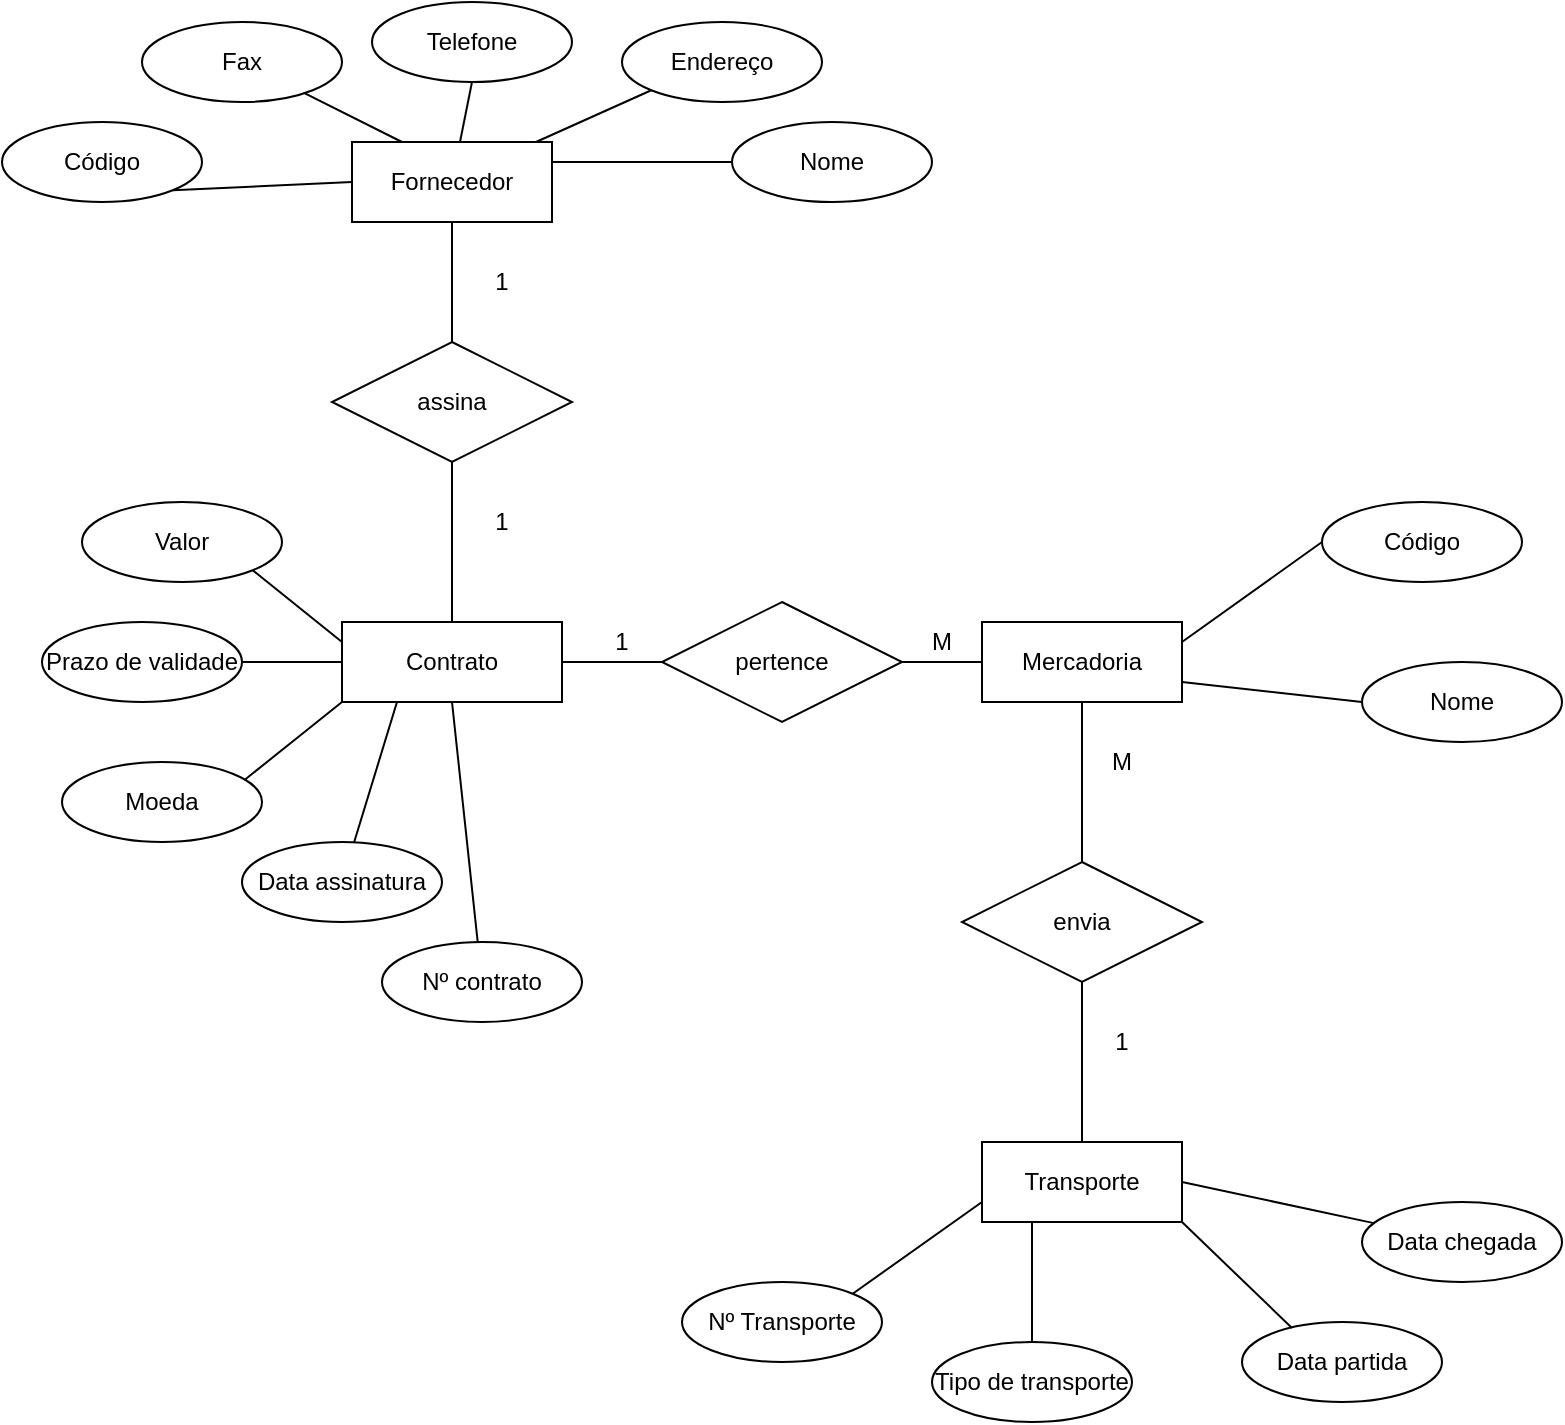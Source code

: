 <mxfile version="14.6.9" type="github">
  <diagram id="R2lEEEUBdFMjLlhIrx00" name="Page-1">
    <mxGraphModel dx="1422" dy="762" grid="1" gridSize="10" guides="1" tooltips="1" connect="1" arrows="1" fold="1" page="1" pageScale="1" pageWidth="850" pageHeight="1100" math="0" shadow="0" extFonts="Permanent Marker^https://fonts.googleapis.com/css?family=Permanent+Marker">
      <root>
        <mxCell id="0" />
        <mxCell id="1" parent="0" />
        <mxCell id="aY1VXk2B5gPlkpk_qp6a-1" value="Contrato" style="whiteSpace=wrap;html=1;align=center;" parent="1" vertex="1">
          <mxGeometry x="180" y="320" width="110" height="40" as="geometry" />
        </mxCell>
        <mxCell id="A1iUQTO0Adb4exHNpf4P-2" value="" style="endArrow=none;html=1;entryX=0.5;entryY=1;entryDx=0;entryDy=0;exitX=0.5;exitY=0;exitDx=0;exitDy=0;startArrow=none;" parent="1" source="A1iUQTO0Adb4exHNpf4P-10" target="A1iUQTO0Adb4exHNpf4P-9" edge="1">
          <mxGeometry width="50" height="50" relative="1" as="geometry">
            <mxPoint x="415" y="360" as="sourcePoint" />
            <mxPoint x="450" y="370" as="targetPoint" />
          </mxGeometry>
        </mxCell>
        <mxCell id="A1iUQTO0Adb4exHNpf4P-4" value="" style="endArrow=none;html=1;entryX=1;entryY=0.5;entryDx=0;entryDy=0;exitX=0;exitY=0.5;exitDx=0;exitDy=0;startArrow=none;" parent="1" source="A1iUQTO0Adb4exHNpf4P-13" target="aY1VXk2B5gPlkpk_qp6a-1" edge="1">
          <mxGeometry width="50" height="50" relative="1" as="geometry">
            <mxPoint x="600" y="230" as="sourcePoint" />
            <mxPoint x="450" y="370" as="targetPoint" />
          </mxGeometry>
        </mxCell>
        <mxCell id="A1iUQTO0Adb4exHNpf4P-5" value="" style="endArrow=none;html=1;entryX=0.5;entryY=0;entryDx=0;entryDy=0;exitX=0.5;exitY=1;exitDx=0;exitDy=0;startArrow=none;" parent="1" source="A1iUQTO0Adb4exHNpf4P-12" target="aY1VXk2B5gPlkpk_qp6a-1" edge="1">
          <mxGeometry width="50" height="50" relative="1" as="geometry">
            <mxPoint x="415" y="110" as="sourcePoint" />
            <mxPoint x="450" y="370" as="targetPoint" />
          </mxGeometry>
        </mxCell>
        <mxCell id="A1iUQTO0Adb4exHNpf4P-6" value="Transporte" style="whiteSpace=wrap;html=1;align=center;" parent="1" vertex="1">
          <mxGeometry x="500" y="580" width="100" height="40" as="geometry" />
        </mxCell>
        <mxCell id="A1iUQTO0Adb4exHNpf4P-8" value="Fornecedor" style="whiteSpace=wrap;html=1;align=center;" parent="1" vertex="1">
          <mxGeometry x="185" y="80" width="100" height="40" as="geometry" />
        </mxCell>
        <mxCell id="A1iUQTO0Adb4exHNpf4P-9" value="Mercadoria" style="whiteSpace=wrap;html=1;align=center;" parent="1" vertex="1">
          <mxGeometry x="500" y="320" width="100" height="40" as="geometry" />
        </mxCell>
        <mxCell id="A1iUQTO0Adb4exHNpf4P-10" value="envia" style="shape=rhombus;perimeter=rhombusPerimeter;whiteSpace=wrap;html=1;align=center;" parent="1" vertex="1">
          <mxGeometry x="490" y="440" width="120" height="60" as="geometry" />
        </mxCell>
        <mxCell id="A1iUQTO0Adb4exHNpf4P-14" value="" style="endArrow=none;html=1;entryX=0.5;entryY=1;entryDx=0;entryDy=0;exitX=0.5;exitY=0;exitDx=0;exitDy=0;" parent="1" source="A1iUQTO0Adb4exHNpf4P-6" target="A1iUQTO0Adb4exHNpf4P-10" edge="1">
          <mxGeometry width="50" height="50" relative="1" as="geometry">
            <mxPoint x="415" y="450" as="sourcePoint" />
            <mxPoint x="415" y="250" as="targetPoint" />
          </mxGeometry>
        </mxCell>
        <mxCell id="A1iUQTO0Adb4exHNpf4P-12" value="assina" style="shape=rhombus;perimeter=rhombusPerimeter;whiteSpace=wrap;html=1;align=center;" parent="1" vertex="1">
          <mxGeometry x="175" y="180" width="120" height="60" as="geometry" />
        </mxCell>
        <mxCell id="A1iUQTO0Adb4exHNpf4P-15" value="" style="endArrow=none;html=1;entryX=0.5;entryY=0;entryDx=0;entryDy=0;exitX=0.5;exitY=1;exitDx=0;exitDy=0;" parent="1" source="A1iUQTO0Adb4exHNpf4P-8" target="A1iUQTO0Adb4exHNpf4P-12" edge="1">
          <mxGeometry width="50" height="50" relative="1" as="geometry">
            <mxPoint x="410" y="50" as="sourcePoint" />
            <mxPoint x="415" y="210" as="targetPoint" />
          </mxGeometry>
        </mxCell>
        <mxCell id="A1iUQTO0Adb4exHNpf4P-17" value="1" style="text;html=1;strokeColor=none;fillColor=none;align=center;verticalAlign=middle;whiteSpace=wrap;rounded=0;" parent="1" vertex="1">
          <mxGeometry x="550" y="520" width="40" height="20" as="geometry" />
        </mxCell>
        <mxCell id="A1iUQTO0Adb4exHNpf4P-18" value="M" style="text;html=1;strokeColor=none;fillColor=none;align=center;verticalAlign=middle;whiteSpace=wrap;rounded=0;" parent="1" vertex="1">
          <mxGeometry x="550" y="380" width="40" height="20" as="geometry" />
        </mxCell>
        <mxCell id="A1iUQTO0Adb4exHNpf4P-19" value="M" style="text;html=1;strokeColor=none;fillColor=none;align=center;verticalAlign=middle;whiteSpace=wrap;rounded=0;" parent="1" vertex="1">
          <mxGeometry x="460" y="320" width="40" height="20" as="geometry" />
        </mxCell>
        <mxCell id="A1iUQTO0Adb4exHNpf4P-20" value="1" style="text;html=1;strokeColor=none;fillColor=none;align=center;verticalAlign=middle;whiteSpace=wrap;rounded=0;" parent="1" vertex="1">
          <mxGeometry x="300" y="320" width="40" height="20" as="geometry" />
        </mxCell>
        <mxCell id="A1iUQTO0Adb4exHNpf4P-21" value="1" style="text;html=1;strokeColor=none;fillColor=none;align=center;verticalAlign=middle;whiteSpace=wrap;rounded=0;" parent="1" vertex="1">
          <mxGeometry x="240" y="260" width="40" height="20" as="geometry" />
        </mxCell>
        <mxCell id="A1iUQTO0Adb4exHNpf4P-22" value="1" style="text;html=1;strokeColor=none;fillColor=none;align=center;verticalAlign=middle;whiteSpace=wrap;rounded=0;" parent="1" vertex="1">
          <mxGeometry x="240" y="140" width="40" height="20" as="geometry" />
        </mxCell>
        <mxCell id="A1iUQTO0Adb4exHNpf4P-13" value="pertence" style="shape=rhombus;perimeter=rhombusPerimeter;whiteSpace=wrap;html=1;align=center;" parent="1" vertex="1">
          <mxGeometry x="340" y="310" width="120" height="60" as="geometry" />
        </mxCell>
        <mxCell id="A1iUQTO0Adb4exHNpf4P-24" value="" style="endArrow=none;html=1;entryX=1;entryY=0.5;entryDx=0;entryDy=0;exitX=0;exitY=0.5;exitDx=0;exitDy=0;" parent="1" source="A1iUQTO0Adb4exHNpf4P-9" target="A1iUQTO0Adb4exHNpf4P-13" edge="1">
          <mxGeometry width="50" height="50" relative="1" as="geometry">
            <mxPoint x="500" y="340" as="sourcePoint" />
            <mxPoint x="370" y="340" as="targetPoint" />
          </mxGeometry>
        </mxCell>
        <mxCell id="A1iUQTO0Adb4exHNpf4P-30" value="Tipo de transporte" style="ellipse;whiteSpace=wrap;html=1;align=center;" parent="1" vertex="1">
          <mxGeometry x="475" y="680" width="100" height="40" as="geometry" />
        </mxCell>
        <mxCell id="A1iUQTO0Adb4exHNpf4P-31" value="Código" style="ellipse;whiteSpace=wrap;html=1;align=center;" parent="1" vertex="1">
          <mxGeometry x="670" y="260" width="100" height="40" as="geometry" />
        </mxCell>
        <mxCell id="A1iUQTO0Adb4exHNpf4P-32" value="Código" style="ellipse;whiteSpace=wrap;html=1;align=center;" parent="1" vertex="1">
          <mxGeometry x="10" y="70" width="100" height="40" as="geometry" />
        </mxCell>
        <mxCell id="A1iUQTO0Adb4exHNpf4P-33" value="Fax" style="ellipse;whiteSpace=wrap;html=1;align=center;" parent="1" vertex="1">
          <mxGeometry x="80" y="20" width="100" height="40" as="geometry" />
        </mxCell>
        <mxCell id="A1iUQTO0Adb4exHNpf4P-34" value="Telefone" style="ellipse;whiteSpace=wrap;html=1;align=center;" parent="1" vertex="1">
          <mxGeometry x="195" y="10" width="100" height="40" as="geometry" />
        </mxCell>
        <mxCell id="A1iUQTO0Adb4exHNpf4P-35" value="Nome" style="ellipse;whiteSpace=wrap;html=1;align=center;" parent="1" vertex="1">
          <mxGeometry x="375" y="70" width="100" height="40" as="geometry" />
        </mxCell>
        <mxCell id="A1iUQTO0Adb4exHNpf4P-36" value="" style="endArrow=none;html=1;entryX=0;entryY=0.5;entryDx=0;entryDy=0;exitX=1;exitY=1;exitDx=0;exitDy=0;" parent="1" source="A1iUQTO0Adb4exHNpf4P-32" target="A1iUQTO0Adb4exHNpf4P-8" edge="1">
          <mxGeometry width="50" height="50" relative="1" as="geometry">
            <mxPoint x="400" y="390" as="sourcePoint" />
            <mxPoint x="450" y="340" as="targetPoint" />
          </mxGeometry>
        </mxCell>
        <mxCell id="A1iUQTO0Adb4exHNpf4P-37" value="" style="endArrow=none;html=1;entryX=0.25;entryY=0;entryDx=0;entryDy=0;" parent="1" source="A1iUQTO0Adb4exHNpf4P-33" target="A1iUQTO0Adb4exHNpf4P-8" edge="1">
          <mxGeometry width="50" height="50" relative="1" as="geometry">
            <mxPoint x="400" y="390" as="sourcePoint" />
            <mxPoint x="450" y="340" as="targetPoint" />
          </mxGeometry>
        </mxCell>
        <mxCell id="A1iUQTO0Adb4exHNpf4P-38" value="" style="endArrow=none;html=1;exitX=0.5;exitY=1;exitDx=0;exitDy=0;" parent="1" source="A1iUQTO0Adb4exHNpf4P-34" target="A1iUQTO0Adb4exHNpf4P-8" edge="1">
          <mxGeometry width="50" height="50" relative="1" as="geometry">
            <mxPoint x="400" y="390" as="sourcePoint" />
            <mxPoint x="251" y="78" as="targetPoint" />
          </mxGeometry>
        </mxCell>
        <mxCell id="A1iUQTO0Adb4exHNpf4P-39" value="" style="endArrow=none;html=1;entryX=1;entryY=0.25;entryDx=0;entryDy=0;exitX=0;exitY=0.5;exitDx=0;exitDy=0;" parent="1" source="A1iUQTO0Adb4exHNpf4P-35" target="A1iUQTO0Adb4exHNpf4P-8" edge="1">
          <mxGeometry width="50" height="50" relative="1" as="geometry">
            <mxPoint x="400" y="390" as="sourcePoint" />
            <mxPoint x="450" y="340" as="targetPoint" />
          </mxGeometry>
        </mxCell>
        <mxCell id="A1iUQTO0Adb4exHNpf4P-43" value="" style="endArrow=none;html=1;entryX=0;entryY=1;entryDx=0;entryDy=0;" parent="1" target="aY1VXk2B5gPlkpk_qp6a-1" edge="1">
          <mxGeometry width="50" height="50" relative="1" as="geometry">
            <mxPoint x="130" y="400" as="sourcePoint" />
            <mxPoint x="450" y="340" as="targetPoint" />
          </mxGeometry>
        </mxCell>
        <mxCell id="A1iUQTO0Adb4exHNpf4P-44" value="" style="endArrow=none;html=1;entryX=0;entryY=0.25;entryDx=0;entryDy=0;exitX=1;exitY=1;exitDx=0;exitDy=0;" parent="1" source="A1iUQTO0Adb4exHNpf4P-52" target="aY1VXk2B5gPlkpk_qp6a-1" edge="1">
          <mxGeometry width="50" height="50" relative="1" as="geometry">
            <mxPoint x="400" y="390" as="sourcePoint" />
            <mxPoint x="450" y="340" as="targetPoint" />
          </mxGeometry>
        </mxCell>
        <mxCell id="A1iUQTO0Adb4exHNpf4P-45" value="" style="endArrow=none;html=1;entryX=0.25;entryY=1;entryDx=0;entryDy=0;" parent="1" source="A1iUQTO0Adb4exHNpf4P-49" target="aY1VXk2B5gPlkpk_qp6a-1" edge="1">
          <mxGeometry width="50" height="50" relative="1" as="geometry">
            <mxPoint x="180" y="428" as="sourcePoint" />
            <mxPoint x="450" y="340" as="targetPoint" />
          </mxGeometry>
        </mxCell>
        <mxCell id="A1iUQTO0Adb4exHNpf4P-46" value="" style="endArrow=none;html=1;exitX=0.5;exitY=1;exitDx=0;exitDy=0;" parent="1" source="aY1VXk2B5gPlkpk_qp6a-1" target="A1iUQTO0Adb4exHNpf4P-48" edge="1">
          <mxGeometry width="50" height="50" relative="1" as="geometry">
            <mxPoint x="400" y="390" as="sourcePoint" />
            <mxPoint x="450" y="340" as="targetPoint" />
          </mxGeometry>
        </mxCell>
        <mxCell id="A1iUQTO0Adb4exHNpf4P-47" value="" style="endArrow=none;html=1;entryX=0;entryY=0.5;entryDx=0;entryDy=0;exitX=1;exitY=0.5;exitDx=0;exitDy=0;" parent="1" source="A1iUQTO0Adb4exHNpf4P-51" target="aY1VXk2B5gPlkpk_qp6a-1" edge="1">
          <mxGeometry width="50" height="50" relative="1" as="geometry">
            <mxPoint x="110" y="330" as="sourcePoint" />
            <mxPoint x="450" y="340" as="targetPoint" />
          </mxGeometry>
        </mxCell>
        <mxCell id="A1iUQTO0Adb4exHNpf4P-48" value="Nº contrato" style="ellipse;whiteSpace=wrap;html=1;align=center;" parent="1" vertex="1">
          <mxGeometry x="200" y="480" width="100" height="40" as="geometry" />
        </mxCell>
        <mxCell id="A1iUQTO0Adb4exHNpf4P-49" value="Data assinatura" style="ellipse;whiteSpace=wrap;html=1;align=center;" parent="1" vertex="1">
          <mxGeometry x="130" y="430" width="100" height="40" as="geometry" />
        </mxCell>
        <mxCell id="A1iUQTO0Adb4exHNpf4P-50" value="Moeda" style="ellipse;whiteSpace=wrap;html=1;align=center;" parent="1" vertex="1">
          <mxGeometry x="40" y="390" width="100" height="40" as="geometry" />
        </mxCell>
        <mxCell id="A1iUQTO0Adb4exHNpf4P-51" value="Prazo de validade" style="ellipse;whiteSpace=wrap;html=1;align=center;" parent="1" vertex="1">
          <mxGeometry x="30" y="320" width="100" height="40" as="geometry" />
        </mxCell>
        <mxCell id="A1iUQTO0Adb4exHNpf4P-52" value="Valor" style="ellipse;whiteSpace=wrap;html=1;align=center;" parent="1" vertex="1">
          <mxGeometry x="50" y="260" width="100" height="40" as="geometry" />
        </mxCell>
        <mxCell id="A1iUQTO0Adb4exHNpf4P-53" value="Data partida" style="ellipse;whiteSpace=wrap;html=1;align=center;" parent="1" vertex="1">
          <mxGeometry x="630" y="670" width="100" height="40" as="geometry" />
        </mxCell>
        <mxCell id="A1iUQTO0Adb4exHNpf4P-54" value="Nome" style="ellipse;whiteSpace=wrap;html=1;align=center;" parent="1" vertex="1">
          <mxGeometry x="690" y="340" width="100" height="40" as="geometry" />
        </mxCell>
        <mxCell id="A1iUQTO0Adb4exHNpf4P-55" value="" style="endArrow=none;html=1;entryX=1;entryY=1;entryDx=0;entryDy=0;exitX=0.25;exitY=0.075;exitDx=0;exitDy=0;exitPerimeter=0;" parent="1" source="A1iUQTO0Adb4exHNpf4P-53" target="A1iUQTO0Adb4exHNpf4P-6" edge="1">
          <mxGeometry width="50" height="50" relative="1" as="geometry">
            <mxPoint x="400" y="390" as="sourcePoint" />
            <mxPoint x="450" y="340" as="targetPoint" />
          </mxGeometry>
        </mxCell>
        <mxCell id="A1iUQTO0Adb4exHNpf4P-56" value="" style="endArrow=none;html=1;entryX=0.25;entryY=1;entryDx=0;entryDy=0;" parent="1" source="A1iUQTO0Adb4exHNpf4P-30" target="A1iUQTO0Adb4exHNpf4P-6" edge="1">
          <mxGeometry width="50" height="50" relative="1" as="geometry">
            <mxPoint x="525" y="678" as="sourcePoint" />
            <mxPoint x="450" y="340" as="targetPoint" />
          </mxGeometry>
        </mxCell>
        <mxCell id="A1iUQTO0Adb4exHNpf4P-57" value="" style="endArrow=none;html=1;entryX=1;entryY=0.75;entryDx=0;entryDy=0;exitX=0;exitY=0.5;exitDx=0;exitDy=0;" parent="1" source="A1iUQTO0Adb4exHNpf4P-54" target="A1iUQTO0Adb4exHNpf4P-9" edge="1">
          <mxGeometry width="50" height="50" relative="1" as="geometry">
            <mxPoint x="400" y="390" as="sourcePoint" />
            <mxPoint x="450" y="340" as="targetPoint" />
          </mxGeometry>
        </mxCell>
        <mxCell id="A1iUQTO0Adb4exHNpf4P-58" value="" style="endArrow=none;html=1;entryX=1;entryY=0.25;entryDx=0;entryDy=0;exitX=0;exitY=0.5;exitDx=0;exitDy=0;" parent="1" source="A1iUQTO0Adb4exHNpf4P-31" target="A1iUQTO0Adb4exHNpf4P-9" edge="1">
          <mxGeometry width="50" height="50" relative="1" as="geometry">
            <mxPoint x="400" y="390" as="sourcePoint" />
            <mxPoint x="450" y="340" as="targetPoint" />
          </mxGeometry>
        </mxCell>
        <mxCell id="A1iUQTO0Adb4exHNpf4P-59" value="Nº Transporte" style="ellipse;whiteSpace=wrap;html=1;align=center;" parent="1" vertex="1">
          <mxGeometry x="350" y="650" width="100" height="40" as="geometry" />
        </mxCell>
        <mxCell id="A1iUQTO0Adb4exHNpf4P-60" value="Data chegada" style="ellipse;whiteSpace=wrap;html=1;align=center;" parent="1" vertex="1">
          <mxGeometry x="690" y="610" width="100" height="40" as="geometry" />
        </mxCell>
        <mxCell id="A1iUQTO0Adb4exHNpf4P-61" value="" style="endArrow=none;html=1;entryX=0;entryY=0.75;entryDx=0;entryDy=0;exitX=1;exitY=0;exitDx=0;exitDy=0;" parent="1" source="A1iUQTO0Adb4exHNpf4P-59" target="A1iUQTO0Adb4exHNpf4P-6" edge="1">
          <mxGeometry width="50" height="50" relative="1" as="geometry">
            <mxPoint x="400" y="390" as="sourcePoint" />
            <mxPoint x="450" y="340" as="targetPoint" />
          </mxGeometry>
        </mxCell>
        <mxCell id="A1iUQTO0Adb4exHNpf4P-62" value="" style="endArrow=none;html=1;exitX=1;exitY=0.5;exitDx=0;exitDy=0;" parent="1" source="A1iUQTO0Adb4exHNpf4P-6" target="A1iUQTO0Adb4exHNpf4P-60" edge="1">
          <mxGeometry width="50" height="50" relative="1" as="geometry">
            <mxPoint x="400" y="390" as="sourcePoint" />
            <mxPoint x="692" y="630" as="targetPoint" />
          </mxGeometry>
        </mxCell>
        <mxCell id="PTNVsBNZ8Eqac8yfr_aA-1" value="Endereço" style="ellipse;whiteSpace=wrap;html=1;align=center;" vertex="1" parent="1">
          <mxGeometry x="320" y="20" width="100" height="40" as="geometry" />
        </mxCell>
        <mxCell id="PTNVsBNZ8Eqac8yfr_aA-2" value="" style="endArrow=none;html=1;exitX=0;exitY=1;exitDx=0;exitDy=0;" edge="1" parent="1" source="PTNVsBNZ8Eqac8yfr_aA-1">
          <mxGeometry width="50" height="50" relative="1" as="geometry">
            <mxPoint x="400" y="420" as="sourcePoint" />
            <mxPoint x="277" y="80" as="targetPoint" />
          </mxGeometry>
        </mxCell>
      </root>
    </mxGraphModel>
  </diagram>
</mxfile>
